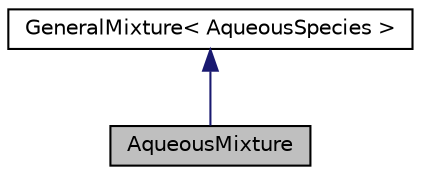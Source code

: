 digraph "AqueousMixture"
{
 // INTERACTIVE_SVG=YES
 // LATEX_PDF_SIZE
  edge [fontname="Helvetica",fontsize="10",labelfontname="Helvetica",labelfontsize="10"];
  node [fontname="Helvetica",fontsize="10",shape=record];
  Node1 [label="AqueousMixture",height=0.2,width=0.4,color="black", fillcolor="grey75", style="filled", fontcolor="black",tooltip="A type used to describe an aqueous mixture."];
  Node2 -> Node1 [dir="back",color="midnightblue",fontsize="10",style="solid",fontname="Helvetica"];
  Node2 [label="GeneralMixture\< AqueousSpecies \>",height=0.2,width=0.4,color="black", fillcolor="white", style="filled",URL="$classReaktoro_1_1GeneralMixture.html",tooltip=" "];
}
